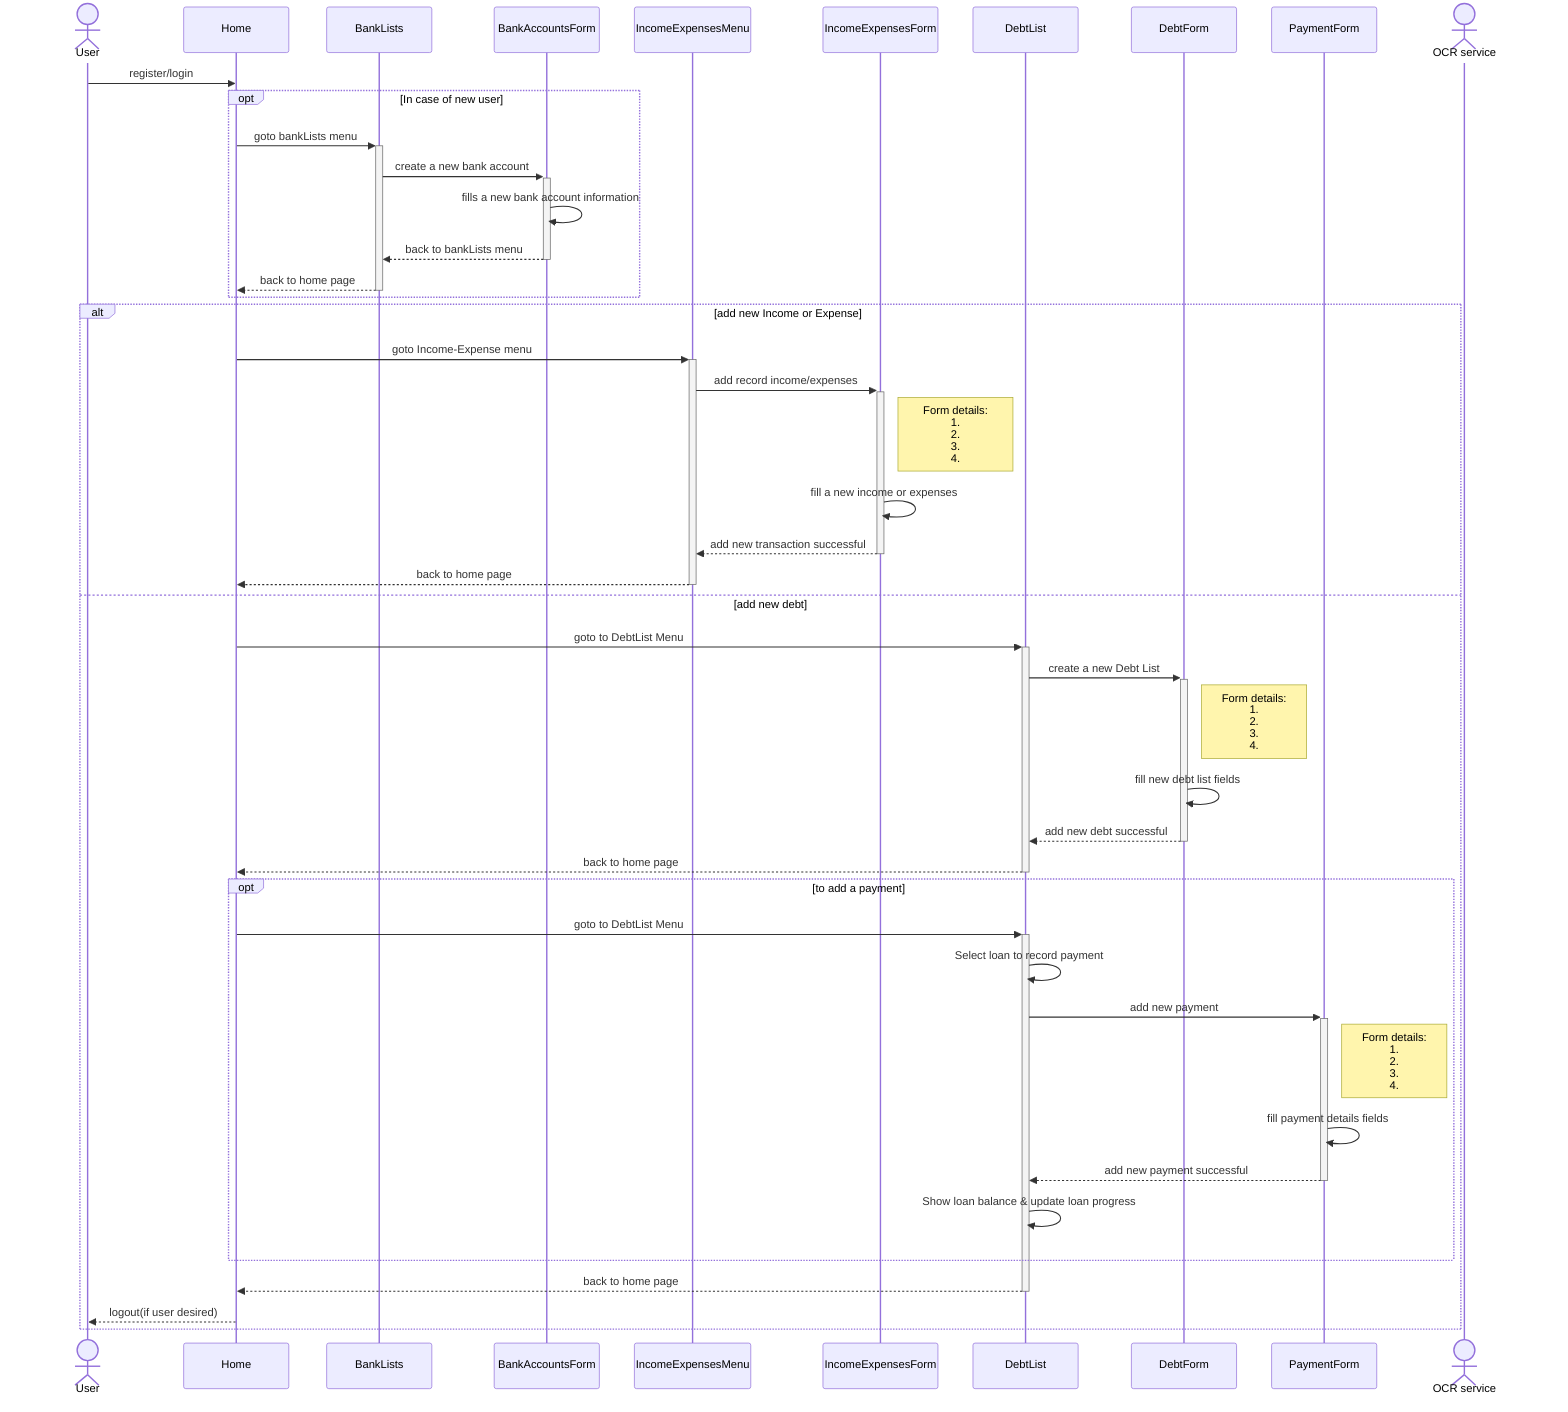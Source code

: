 sequenceDiagram
    actor User
    participant Home
    participant Bank as BankLists
    participant BankAccountsForm
    participant IncomeExpensesMenu
    participant IncomeExpensesForm
    participant DebtList
    participant DebtForm
    participant PaymentForm
    actor OCR service

    User->>Home: register/login
    opt In case of new user
        Home->>+Bank: goto bankLists menu
        Bank->>+BankAccountsForm: create a new bank account
        BankAccountsForm->>BankAccountsForm: fills a new bank account information
        BankAccountsForm-->>-Bank: back to bankLists menu
        Bank-->>-Home: back to home page
    end
    alt add new Income or Expense
        Home->>+IncomeExpensesMenu: goto Income-Expense menu
        IncomeExpensesMenu->>+IncomeExpensesForm: add record income/expenses
        Note right of IncomeExpensesForm: Form details:<br>1.<br>2.<br>3.<br>4. 
        IncomeExpensesForm->>IncomeExpensesForm: fill a new income or expenses
        IncomeExpensesForm-->>-IncomeExpensesMenu: add new transaction successful
        IncomeExpensesMenu-->>-Home: back to home page
    else add new debt
        Home->>+DebtList: goto to DebtList Menu
        DebtList->>+DebtForm: create a new Debt List
        Note right of DebtForm: Form details:<br>1.<br>2.<br>3.<br>4. 
        DebtForm->>DebtForm: fill new debt list fields
        DebtForm-->>-DebtList: add new debt successful
        DebtList-->>-Home: back to home page
        opt to add a payment
            Home->>+DebtList: goto to DebtList Menu
            DebtList->>DebtList: Select loan to record payment
            DebtList->>+PaymentForm: add new payment
            Note right of PaymentForm: Form details:<br>1.<br>2.<br>3.<br>4. 
            PaymentForm->>PaymentForm: fill payment details fields
            PaymentForm-->>-DebtList: add new payment successful
            DebtList->>DebtList: Show loan balance & update loan progress
        end
        DebtList-->>-Home: back to home page
        Home-->>User: logout(if user desired)
    end